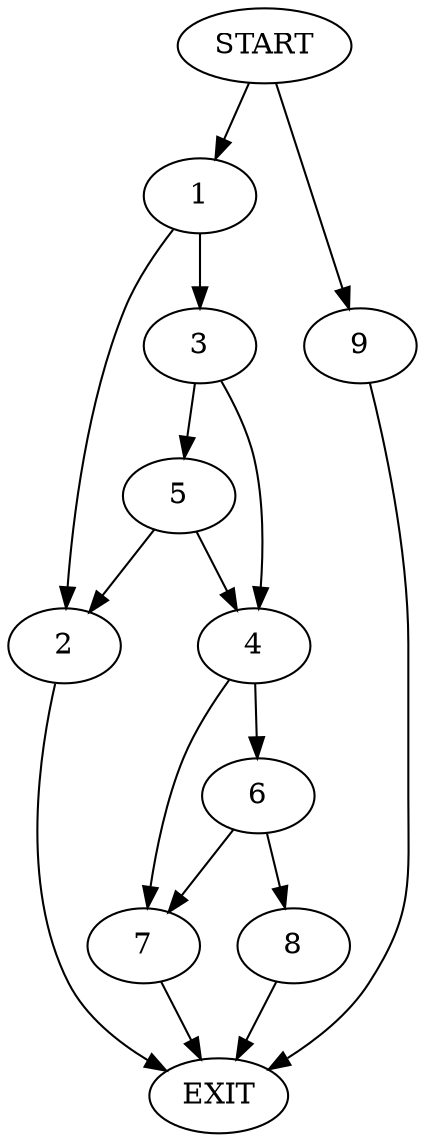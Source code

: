 digraph {
0 [label="START"]
10 [label="EXIT"]
0 -> 1
1 -> 2
1 -> 3
3 -> 4
3 -> 5
2 -> 10
5 -> 4
5 -> 2
4 -> 6
4 -> 7
6 -> 8
6 -> 7
7 -> 10
0 -> 9
9 -> 10
8 -> 10
}
